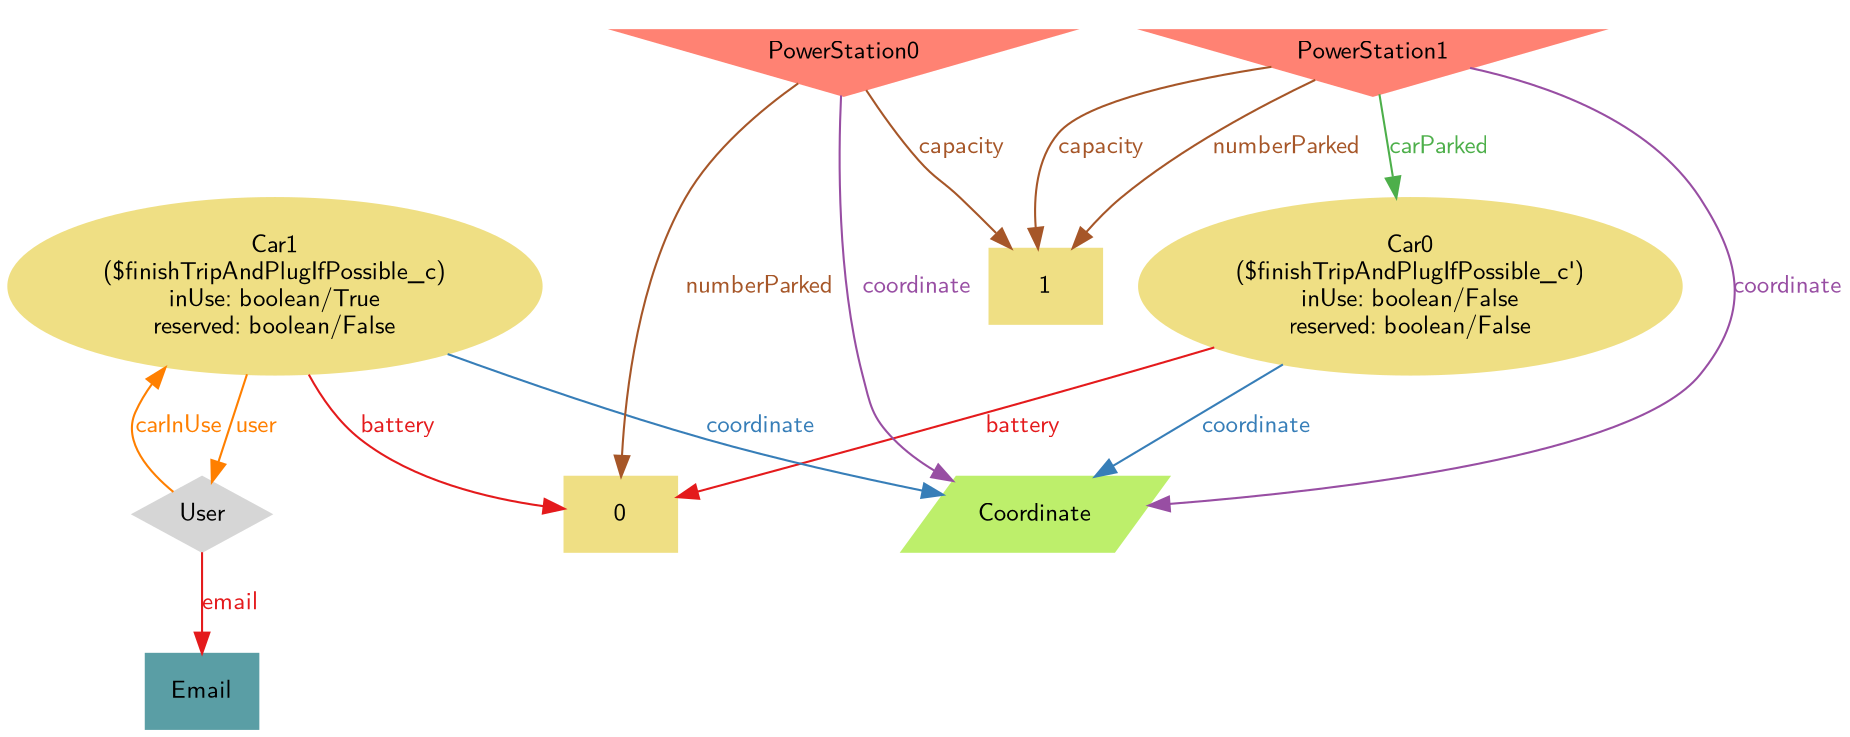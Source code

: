 digraph "graph" {
graph [fontsize=12,fontname="Latin Modern Sans"]
node [fontsize=12,fontname="Latin Modern Sans"]
edge [fontsize=12,fontname="Latin Modern Sans"]
rankdir=TB;
"N5" -> "N3" [uuid = "<Car0, 0>", color = "#e41a1c", fontcolor = "#e41a1c", style = "solid", label = "battery", dir = "forward", weight = "1"]
"N8" -> "N3" [uuid = "<Car1, 0>", color = "#e41a1c", fontcolor = "#e41a1c", style = "solid", label = "battery", dir = "forward", weight = "1"]
"N4" -> "N2" [uuid = "<PowerStation0, 1>", color = "#a65628", fontcolor = "#a65628", style = "solid", label = "capacity", dir = "forward", weight = "1"]
"N6" -> "N2" [uuid = "<PowerStation1, 1>", color = "#a65628", fontcolor = "#a65628", style = "solid", label = "capacity", dir = "forward", weight = "1"]
"N8" -> "N7" [uuid = "<User, Car1>", color = "#ff7f00", fontcolor = "#ff7f00", style = "solid", label = "carInUse", dir = "back", weight = "1"]
"N6" -> "N5" [uuid = "<PowerStation1, Car0>", color = "#4daf4a", fontcolor = "#4daf4a", style = "solid", label = "carParked", dir = "forward", weight = "1"]
"N5" -> "N1" [uuid = "<Car0, Coordinate>", color = "#377eb8", fontcolor = "#377eb8", style = "solid", label = "coordinate", dir = "forward", weight = "1"]
"N8" -> "N1" [uuid = "<Car1, Coordinate>", color = "#377eb8", fontcolor = "#377eb8", style = "solid", label = "coordinate", dir = "forward", weight = "1"]
"N4" -> "N1" [uuid = "<PowerStation0, Coordinate>", color = "#984ea3", fontcolor = "#984ea3", style = "solid", label = "coordinate", dir = "forward", weight = "1"]
"N6" -> "N1" [uuid = "<PowerStation1, Coordinate>", color = "#984ea3", fontcolor = "#984ea3", style = "solid", label = "coordinate", dir = "forward", weight = "1"]
"N7" -> "N0" [uuid = "<User, Email>", color = "#e41a1c", fontcolor = "#e41a1c", style = "solid", label = "email", dir = "forward", weight = "1"]
"N4" -> "N3" [uuid = "<PowerStation0, 0>", color = "#a65628", fontcolor = "#a65628", style = "solid", label = "numberParked", dir = "forward", weight = "1"]
"N6" -> "N2" [uuid = "<PowerStation1, 1>", color = "#a65628", fontcolor = "#a65628", style = "solid", label = "numberParked", dir = "forward", weight = "1"]
"N8" -> "N7" [uuid = "<Car1, User>", color = "#ff7f00", fontcolor = "#ff7f00", style = "solid", label = "user", dir = "forward", weight = "1"]
"N0" [uuid="Email", label="Email", color="#5a9ea5", fontcolor = "#000000", shape = "box", style = "filled, solid"]
"N1" [uuid="Coordinate", label="Coordinate", color="#bdef6b", fontcolor = "#000000", shape = "parallelogram", style = "filled, solid"]
"N2" [uuid="1", label="1", color="#efdf84", fontcolor = "#000000", shape = "box", style = "filled, solid"]
"N3" [uuid="0", label="0", color="#efdf84", fontcolor = "#000000", shape = "box", style = "filled, solid"]
"N4" [uuid="PowerStation0", label="PowerStation0", color="#ff8273", fontcolor = "#000000", shape = "invtriangle", style = "filled, solid"]
"N5" [uuid="Car0", label="Car0\n($finishTripAndPlugIfPossible_c')\ninUse: boolean/False\nreserved: boolean/False", color="#efdf84", fontcolor = "#000000", shape = "ellipse", style = "filled, solid"]
"N6" [uuid="PowerStation1", label="PowerStation1", color="#ff8273", fontcolor = "#000000", shape = "invtriangle", style = "filled, solid"]
"N7" [uuid="User", label="User", color="#d6d6d6", fontcolor = "#000000", shape = "Mdiamond", style = "filled, solid"]
"N8" [uuid="Car1", label="Car1\n($finishTripAndPlugIfPossible_c)\ninUse: boolean/True\nreserved: boolean/False", color="#efdf84", fontcolor = "#000000", shape = "ellipse", style = "filled, solid"]
}
